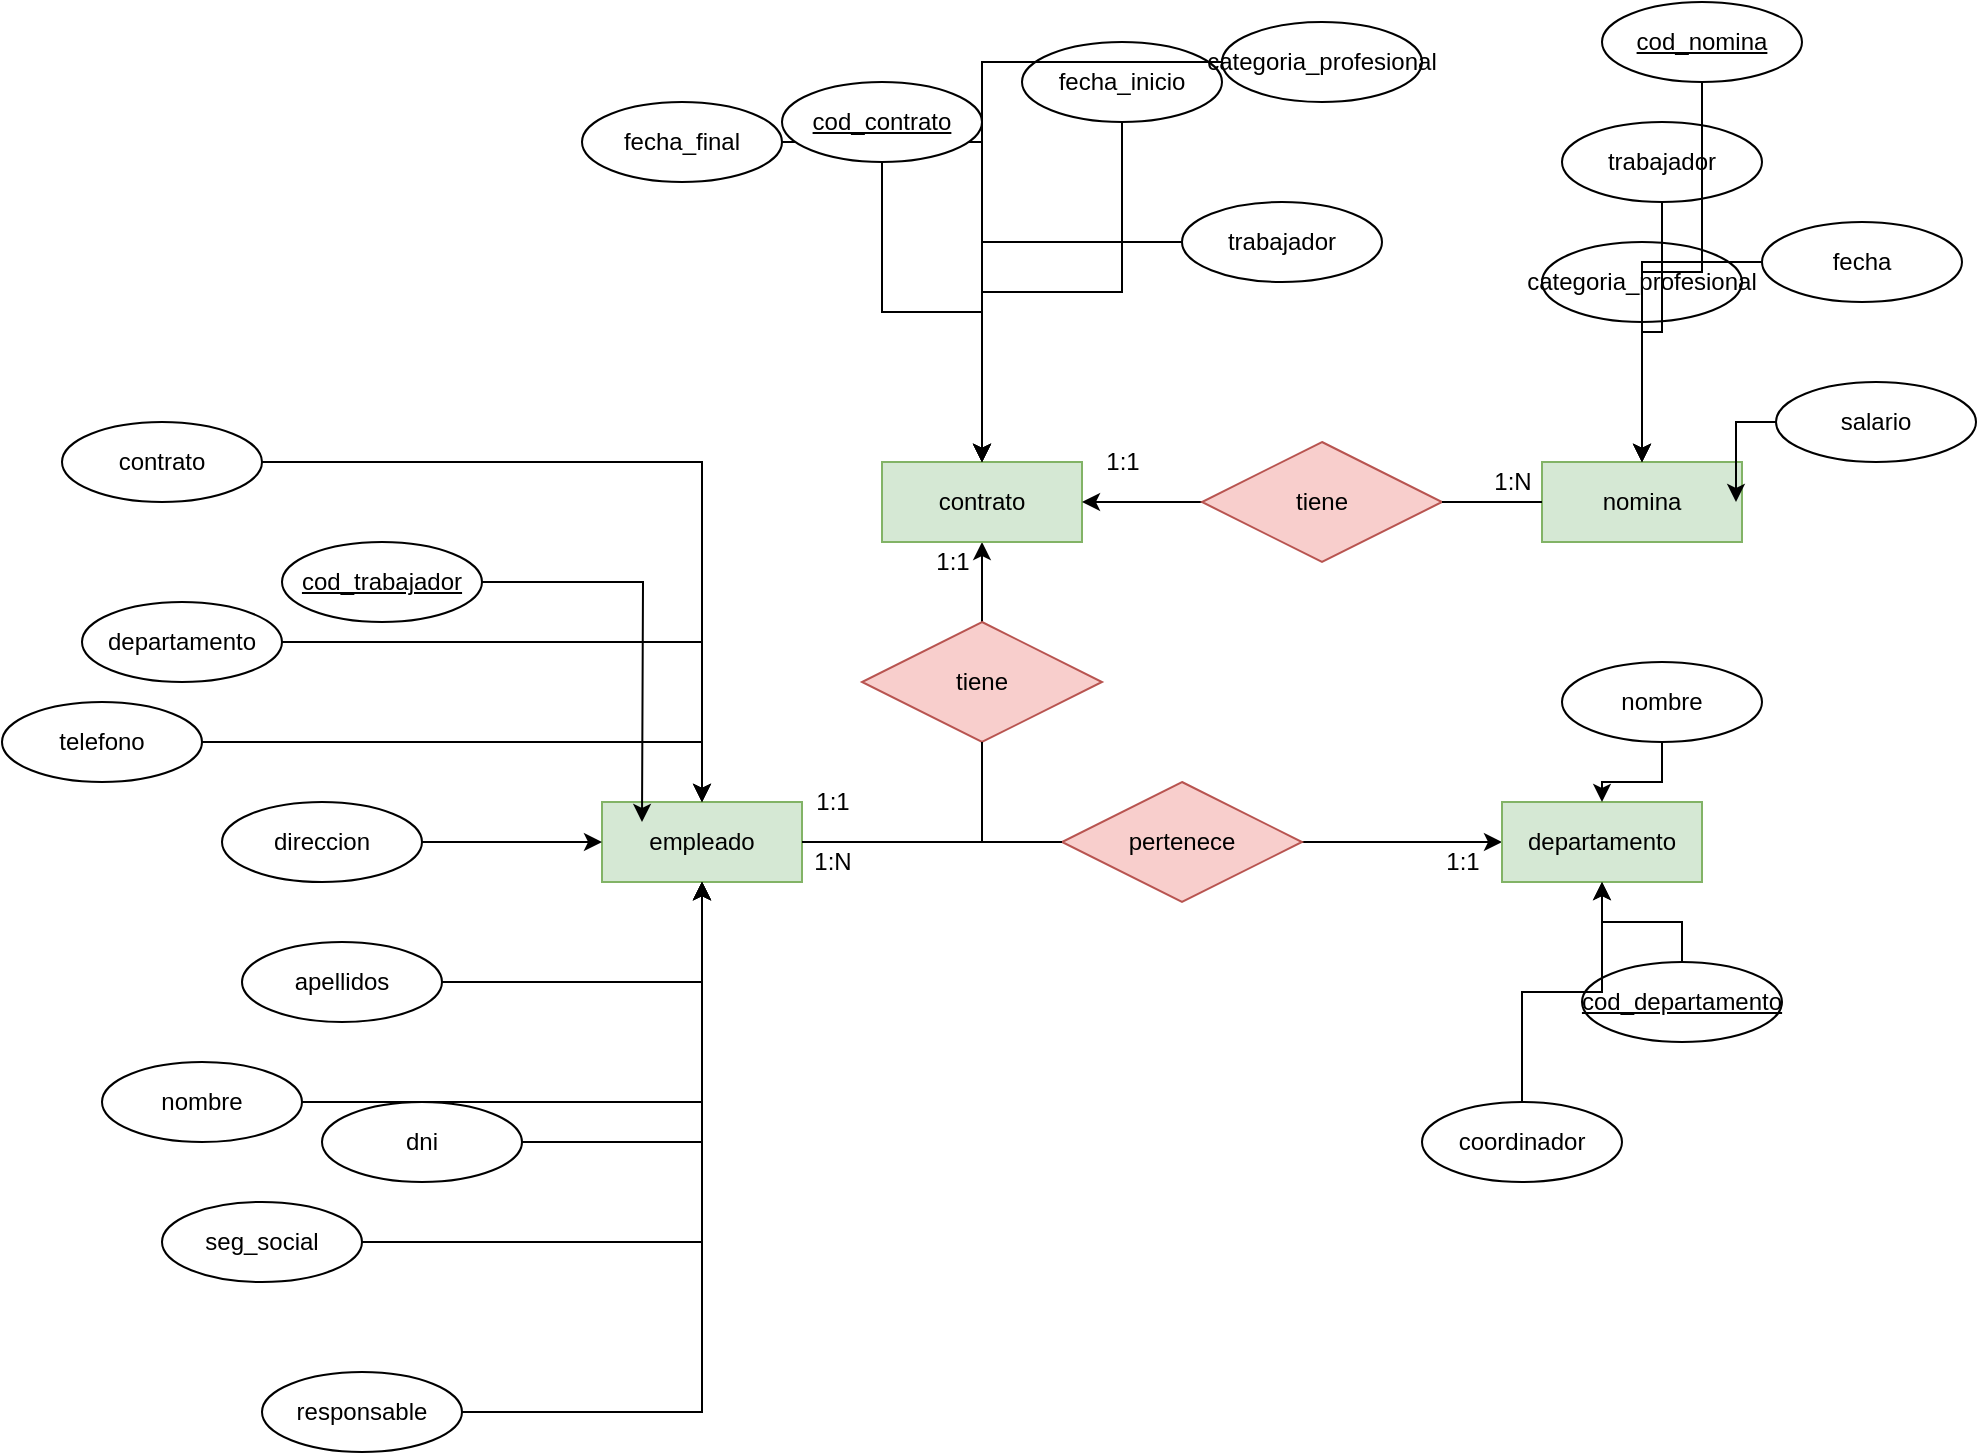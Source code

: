 <mxfile version="15.4.0" type="device"><diagram id="7qSh0JmS_cJj7FfcqAVE" name="Página-1"><mxGraphModel dx="2310" dy="2036" grid="1" gridSize="10" guides="1" tooltips="1" connect="1" arrows="1" fold="1" page="1" pageScale="1" pageWidth="827" pageHeight="1169" math="0" shadow="0"><root><mxCell id="0"/><mxCell id="1" parent="0"/><mxCell id="eDiraQFEqUQqVQUS4tYa-39" style="edgeStyle=orthogonalEdgeStyle;rounded=0;orthogonalLoop=1;jettySize=auto;html=1;startArrow=none;" edge="1" parent="1" source="eDiraQFEqUQqVQUS4tYa-40" target="eDiraQFEqUQqVQUS4tYa-27"><mxGeometry relative="1" as="geometry"/></mxCell><mxCell id="eDiraQFEqUQqVQUS4tYa-45" style="edgeStyle=orthogonalEdgeStyle;rounded=0;orthogonalLoop=1;jettySize=auto;html=1;startArrow=none;" edge="1" parent="1" source="eDiraQFEqUQqVQUS4tYa-46" target="eDiraQFEqUQqVQUS4tYa-2"><mxGeometry relative="1" as="geometry"/></mxCell><mxCell id="eDiraQFEqUQqVQUS4tYa-1" value="empleado" style="whiteSpace=wrap;html=1;align=center;fillColor=#d5e8d4;strokeColor=#82b366;" vertex="1" parent="1"><mxGeometry x="140" y="280" width="100" height="40" as="geometry"/></mxCell><mxCell id="eDiraQFEqUQqVQUS4tYa-2" value="departamento" style="whiteSpace=wrap;html=1;align=center;fillColor=#d5e8d4;strokeColor=#82b366;" vertex="1" parent="1"><mxGeometry x="590" y="280" width="100" height="40" as="geometry"/></mxCell><mxCell id="eDiraQFEqUQqVQUS4tYa-11" style="edgeStyle=orthogonalEdgeStyle;rounded=0;orthogonalLoop=1;jettySize=auto;html=1;" edge="1" parent="1" source="eDiraQFEqUQqVQUS4tYa-3" target="eDiraQFEqUQqVQUS4tYa-1"><mxGeometry relative="1" as="geometry"/></mxCell><mxCell id="eDiraQFEqUQqVQUS4tYa-3" value="dni" style="ellipse;whiteSpace=wrap;html=1;align=center;" vertex="1" parent="1"><mxGeometry y="430" width="100" height="40" as="geometry"/></mxCell><mxCell id="eDiraQFEqUQqVQUS4tYa-18" style="edgeStyle=orthogonalEdgeStyle;rounded=0;orthogonalLoop=1;jettySize=auto;html=1;" edge="1" parent="1" source="eDiraQFEqUQqVQUS4tYa-4" target="eDiraQFEqUQqVQUS4tYa-1"><mxGeometry relative="1" as="geometry"/></mxCell><mxCell id="eDiraQFEqUQqVQUS4tYa-4" value="seg_social" style="ellipse;whiteSpace=wrap;html=1;align=center;" vertex="1" parent="1"><mxGeometry x="-80" y="480" width="100" height="40" as="geometry"/></mxCell><mxCell id="eDiraQFEqUQqVQUS4tYa-12" style="edgeStyle=orthogonalEdgeStyle;rounded=0;orthogonalLoop=1;jettySize=auto;html=1;" edge="1" parent="1" source="eDiraQFEqUQqVQUS4tYa-5" target="eDiraQFEqUQqVQUS4tYa-1"><mxGeometry relative="1" as="geometry"/></mxCell><mxCell id="eDiraQFEqUQqVQUS4tYa-5" value="nombre" style="ellipse;whiteSpace=wrap;html=1;align=center;" vertex="1" parent="1"><mxGeometry x="-110" y="410" width="100" height="40" as="geometry"/></mxCell><mxCell id="eDiraQFEqUQqVQUS4tYa-13" style="edgeStyle=orthogonalEdgeStyle;rounded=0;orthogonalLoop=1;jettySize=auto;html=1;" edge="1" parent="1" source="eDiraQFEqUQqVQUS4tYa-6" target="eDiraQFEqUQqVQUS4tYa-1"><mxGeometry relative="1" as="geometry"/></mxCell><mxCell id="eDiraQFEqUQqVQUS4tYa-6" value="apellidos" style="ellipse;whiteSpace=wrap;html=1;align=center;" vertex="1" parent="1"><mxGeometry x="-40" y="350" width="100" height="40" as="geometry"/></mxCell><mxCell id="eDiraQFEqUQqVQUS4tYa-17" style="edgeStyle=orthogonalEdgeStyle;rounded=0;orthogonalLoop=1;jettySize=auto;html=1;" edge="1" parent="1" source="eDiraQFEqUQqVQUS4tYa-7"><mxGeometry relative="1" as="geometry"><mxPoint x="160" y="290" as="targetPoint"/></mxGeometry></mxCell><mxCell id="eDiraQFEqUQqVQUS4tYa-7" value="&lt;u&gt;cod_trabajador&lt;/u&gt;" style="ellipse;whiteSpace=wrap;html=1;align=center;" vertex="1" parent="1"><mxGeometry x="-20" y="150" width="100" height="40" as="geometry"/></mxCell><mxCell id="eDiraQFEqUQqVQUS4tYa-14" style="edgeStyle=orthogonalEdgeStyle;rounded=0;orthogonalLoop=1;jettySize=auto;html=1;" edge="1" parent="1" source="eDiraQFEqUQqVQUS4tYa-8" target="eDiraQFEqUQqVQUS4tYa-1"><mxGeometry relative="1" as="geometry"/></mxCell><mxCell id="eDiraQFEqUQqVQUS4tYa-8" value="direccion" style="ellipse;whiteSpace=wrap;html=1;align=center;" vertex="1" parent="1"><mxGeometry x="-50" y="280" width="100" height="40" as="geometry"/></mxCell><mxCell id="eDiraQFEqUQqVQUS4tYa-15" style="edgeStyle=orthogonalEdgeStyle;rounded=0;orthogonalLoop=1;jettySize=auto;html=1;" edge="1" parent="1" source="eDiraQFEqUQqVQUS4tYa-9" target="eDiraQFEqUQqVQUS4tYa-1"><mxGeometry relative="1" as="geometry"/></mxCell><mxCell id="eDiraQFEqUQqVQUS4tYa-9" value="telefono" style="ellipse;whiteSpace=wrap;html=1;align=center;" vertex="1" parent="1"><mxGeometry x="-160" y="230" width="100" height="40" as="geometry"/></mxCell><mxCell id="eDiraQFEqUQqVQUS4tYa-16" style="edgeStyle=orthogonalEdgeStyle;rounded=0;orthogonalLoop=1;jettySize=auto;html=1;" edge="1" parent="1" source="eDiraQFEqUQqVQUS4tYa-10" target="eDiraQFEqUQqVQUS4tYa-1"><mxGeometry relative="1" as="geometry"/></mxCell><mxCell id="eDiraQFEqUQqVQUS4tYa-10" value="departamento" style="ellipse;whiteSpace=wrap;html=1;align=center;" vertex="1" parent="1"><mxGeometry x="-120" y="180" width="100" height="40" as="geometry"/></mxCell><mxCell id="eDiraQFEqUQqVQUS4tYa-21" style="edgeStyle=orthogonalEdgeStyle;rounded=0;orthogonalLoop=1;jettySize=auto;html=1;" edge="1" parent="1" source="eDiraQFEqUQqVQUS4tYa-19" target="eDiraQFEqUQqVQUS4tYa-2"><mxGeometry relative="1" as="geometry"/></mxCell><mxCell id="eDiraQFEqUQqVQUS4tYa-19" value="&lt;u&gt;cod_departamento&lt;/u&gt;" style="ellipse;whiteSpace=wrap;html=1;align=center;" vertex="1" parent="1"><mxGeometry x="630" y="360" width="100" height="40" as="geometry"/></mxCell><mxCell id="eDiraQFEqUQqVQUS4tYa-22" style="edgeStyle=orthogonalEdgeStyle;rounded=0;orthogonalLoop=1;jettySize=auto;html=1;" edge="1" parent="1" source="eDiraQFEqUQqVQUS4tYa-20" target="eDiraQFEqUQqVQUS4tYa-2"><mxGeometry relative="1" as="geometry"/></mxCell><mxCell id="eDiraQFEqUQqVQUS4tYa-20" value="nombre" style="ellipse;whiteSpace=wrap;html=1;align=center;" vertex="1" parent="1"><mxGeometry x="620" y="210" width="100" height="40" as="geometry"/></mxCell><mxCell id="eDiraQFEqUQqVQUS4tYa-24" style="edgeStyle=orthogonalEdgeStyle;rounded=0;orthogonalLoop=1;jettySize=auto;html=1;" edge="1" parent="1" source="eDiraQFEqUQqVQUS4tYa-23" target="eDiraQFEqUQqVQUS4tYa-1"><mxGeometry relative="1" as="geometry"/></mxCell><mxCell id="eDiraQFEqUQqVQUS4tYa-23" value="responsable" style="ellipse;whiteSpace=wrap;html=1;align=center;" vertex="1" parent="1"><mxGeometry x="-30" y="565" width="100" height="40" as="geometry"/></mxCell><mxCell id="eDiraQFEqUQqVQUS4tYa-26" style="edgeStyle=orthogonalEdgeStyle;rounded=0;orthogonalLoop=1;jettySize=auto;html=1;" edge="1" parent="1" source="eDiraQFEqUQqVQUS4tYa-25" target="eDiraQFEqUQqVQUS4tYa-2"><mxGeometry relative="1" as="geometry"/></mxCell><mxCell id="eDiraQFEqUQqVQUS4tYa-25" value="coordinador" style="ellipse;whiteSpace=wrap;html=1;align=center;" vertex="1" parent="1"><mxGeometry x="550" y="430" width="100" height="40" as="geometry"/></mxCell><mxCell id="eDiraQFEqUQqVQUS4tYa-27" value="contrato" style="whiteSpace=wrap;html=1;align=center;fillColor=#d5e8d4;strokeColor=#82b366;" vertex="1" parent="1"><mxGeometry x="280" y="110" width="100" height="40" as="geometry"/></mxCell><mxCell id="eDiraQFEqUQqVQUS4tYa-37" style="edgeStyle=orthogonalEdgeStyle;rounded=0;orthogonalLoop=1;jettySize=auto;html=1;" edge="1" parent="1" source="eDiraQFEqUQqVQUS4tYa-28" target="eDiraQFEqUQqVQUS4tYa-27"><mxGeometry relative="1" as="geometry"/></mxCell><mxCell id="eDiraQFEqUQqVQUS4tYa-28" value="fecha_inicio" style="ellipse;whiteSpace=wrap;html=1;align=center;" vertex="1" parent="1"><mxGeometry x="350" y="-100" width="100" height="40" as="geometry"/></mxCell><mxCell id="eDiraQFEqUQqVQUS4tYa-34" style="edgeStyle=orthogonalEdgeStyle;rounded=0;orthogonalLoop=1;jettySize=auto;html=1;" edge="1" parent="1" source="eDiraQFEqUQqVQUS4tYa-29" target="eDiraQFEqUQqVQUS4tYa-27"><mxGeometry relative="1" as="geometry"/></mxCell><mxCell id="eDiraQFEqUQqVQUS4tYa-29" value="fecha_final" style="ellipse;whiteSpace=wrap;html=1;align=center;" vertex="1" parent="1"><mxGeometry x="130" y="-70" width="100" height="40" as="geometry"/></mxCell><mxCell id="eDiraQFEqUQqVQUS4tYa-38" style="edgeStyle=orthogonalEdgeStyle;rounded=0;orthogonalLoop=1;jettySize=auto;html=1;" edge="1" parent="1" source="eDiraQFEqUQqVQUS4tYa-30" target="eDiraQFEqUQqVQUS4tYa-27"><mxGeometry relative="1" as="geometry"/></mxCell><mxCell id="eDiraQFEqUQqVQUS4tYa-30" value="categoria_profesional" style="ellipse;whiteSpace=wrap;html=1;align=center;" vertex="1" parent="1"><mxGeometry x="450" y="-110" width="100" height="40" as="geometry"/></mxCell><mxCell id="eDiraQFEqUQqVQUS4tYa-36" style="edgeStyle=orthogonalEdgeStyle;rounded=0;orthogonalLoop=1;jettySize=auto;html=1;" edge="1" parent="1" source="eDiraQFEqUQqVQUS4tYa-31" target="eDiraQFEqUQqVQUS4tYa-27"><mxGeometry relative="1" as="geometry"/></mxCell><mxCell id="eDiraQFEqUQqVQUS4tYa-31" value="&lt;u&gt;cod_contrato&lt;/u&gt;" style="ellipse;whiteSpace=wrap;html=1;align=center;" vertex="1" parent="1"><mxGeometry x="230" y="-80" width="100" height="40" as="geometry"/></mxCell><mxCell id="eDiraQFEqUQqVQUS4tYa-33" style="edgeStyle=orthogonalEdgeStyle;rounded=0;orthogonalLoop=1;jettySize=auto;html=1;" edge="1" parent="1" source="eDiraQFEqUQqVQUS4tYa-32" target="eDiraQFEqUQqVQUS4tYa-1"><mxGeometry relative="1" as="geometry"/></mxCell><mxCell id="eDiraQFEqUQqVQUS4tYa-32" value="contrato" style="ellipse;whiteSpace=wrap;html=1;align=center;" vertex="1" parent="1"><mxGeometry x="-130" y="90" width="100" height="40" as="geometry"/></mxCell><mxCell id="eDiraQFEqUQqVQUS4tYa-40" value="tiene" style="shape=rhombus;perimeter=rhombusPerimeter;whiteSpace=wrap;html=1;align=center;fillColor=#f8cecc;strokeColor=#b85450;" vertex="1" parent="1"><mxGeometry x="270" y="190" width="120" height="60" as="geometry"/></mxCell><mxCell id="eDiraQFEqUQqVQUS4tYa-41" value="" style="edgeStyle=orthogonalEdgeStyle;rounded=0;orthogonalLoop=1;jettySize=auto;html=1;endArrow=none;" edge="1" parent="1" source="eDiraQFEqUQqVQUS4tYa-1" target="eDiraQFEqUQqVQUS4tYa-40"><mxGeometry relative="1" as="geometry"><mxPoint x="240" y="300" as="sourcePoint"/><mxPoint x="330" y="150" as="targetPoint"/></mxGeometry></mxCell><mxCell id="eDiraQFEqUQqVQUS4tYa-42" value="1:1" style="text;html=1;resizable=0;autosize=1;align=center;verticalAlign=middle;points=[];fillColor=none;strokeColor=none;rounded=0;" vertex="1" parent="1"><mxGeometry x="300" y="150" width="30" height="20" as="geometry"/></mxCell><mxCell id="eDiraQFEqUQqVQUS4tYa-43" value="1:1" style="text;html=1;resizable=0;autosize=1;align=center;verticalAlign=middle;points=[];fillColor=none;strokeColor=none;rounded=0;" vertex="1" parent="1"><mxGeometry x="240" y="270" width="30" height="20" as="geometry"/></mxCell><mxCell id="eDiraQFEqUQqVQUS4tYa-46" value="pertenece" style="shape=rhombus;perimeter=rhombusPerimeter;whiteSpace=wrap;html=1;align=center;fillColor=#f8cecc;strokeColor=#b85450;" vertex="1" parent="1"><mxGeometry x="370" y="270" width="120" height="60" as="geometry"/></mxCell><mxCell id="eDiraQFEqUQqVQUS4tYa-47" value="" style="edgeStyle=orthogonalEdgeStyle;rounded=0;orthogonalLoop=1;jettySize=auto;html=1;endArrow=none;" edge="1" parent="1" source="eDiraQFEqUQqVQUS4tYa-1" target="eDiraQFEqUQqVQUS4tYa-46"><mxGeometry relative="1" as="geometry"><mxPoint x="240" y="300" as="sourcePoint"/><mxPoint x="520" y="300" as="targetPoint"/></mxGeometry></mxCell><mxCell id="eDiraQFEqUQqVQUS4tYa-48" value="1:1" style="text;html=1;resizable=0;autosize=1;align=center;verticalAlign=middle;points=[];fillColor=none;strokeColor=none;rounded=0;" vertex="1" parent="1"><mxGeometry x="555" y="300" width="30" height="20" as="geometry"/></mxCell><mxCell id="eDiraQFEqUQqVQUS4tYa-49" value="1:N" style="text;html=1;resizable=0;autosize=1;align=center;verticalAlign=middle;points=[];fillColor=none;strokeColor=none;rounded=0;" vertex="1" parent="1"><mxGeometry x="240" y="300" width="30" height="20" as="geometry"/></mxCell><mxCell id="eDiraQFEqUQqVQUS4tYa-51" style="edgeStyle=orthogonalEdgeStyle;rounded=0;orthogonalLoop=1;jettySize=auto;html=1;" edge="1" parent="1" source="eDiraQFEqUQqVQUS4tYa-50" target="eDiraQFEqUQqVQUS4tYa-27"><mxGeometry relative="1" as="geometry"/></mxCell><mxCell id="eDiraQFEqUQqVQUS4tYa-50" value="trabajador" style="ellipse;whiteSpace=wrap;html=1;align=center;" vertex="1" parent="1"><mxGeometry x="430" y="-20" width="100" height="40" as="geometry"/></mxCell><mxCell id="eDiraQFEqUQqVQUS4tYa-53" style="edgeStyle=orthogonalEdgeStyle;rounded=0;orthogonalLoop=1;jettySize=auto;html=1;startArrow=none;" edge="1" parent="1" source="eDiraQFEqUQqVQUS4tYa-54" target="eDiraQFEqUQqVQUS4tYa-27"><mxGeometry relative="1" as="geometry"/></mxCell><mxCell id="eDiraQFEqUQqVQUS4tYa-52" value="nomina" style="whiteSpace=wrap;html=1;align=center;fillColor=#d5e8d4;strokeColor=#82b366;" vertex="1" parent="1"><mxGeometry x="610" y="110" width="100" height="40" as="geometry"/></mxCell><mxCell id="eDiraQFEqUQqVQUS4tYa-54" value="tiene" style="shape=rhombus;perimeter=rhombusPerimeter;whiteSpace=wrap;html=1;align=center;fillColor=#f8cecc;strokeColor=#b85450;" vertex="1" parent="1"><mxGeometry x="440" y="100" width="120" height="60" as="geometry"/></mxCell><mxCell id="eDiraQFEqUQqVQUS4tYa-55" value="" style="edgeStyle=orthogonalEdgeStyle;rounded=0;orthogonalLoop=1;jettySize=auto;html=1;endArrow=none;" edge="1" parent="1" source="eDiraQFEqUQqVQUS4tYa-52" target="eDiraQFEqUQqVQUS4tYa-54"><mxGeometry relative="1" as="geometry"><mxPoint x="555" y="130" as="sourcePoint"/><mxPoint x="380" y="130" as="targetPoint"/></mxGeometry></mxCell><mxCell id="eDiraQFEqUQqVQUS4tYa-73" style="edgeStyle=orthogonalEdgeStyle;rounded=0;orthogonalLoop=1;jettySize=auto;html=1;" edge="1" parent="1" source="eDiraQFEqUQqVQUS4tYa-57" target="eDiraQFEqUQqVQUS4tYa-52"><mxGeometry relative="1" as="geometry"/></mxCell><mxCell id="eDiraQFEqUQqVQUS4tYa-57" value="salario" style="ellipse;whiteSpace=wrap;html=1;align=center;" vertex="1" parent="1"><mxGeometry x="727" y="70" width="100" height="40" as="geometry"/></mxCell><mxCell id="eDiraQFEqUQqVQUS4tYa-64" style="edgeStyle=orthogonalEdgeStyle;rounded=0;orthogonalLoop=1;jettySize=auto;html=1;" edge="1" parent="1" source="eDiraQFEqUQqVQUS4tYa-60" target="eDiraQFEqUQqVQUS4tYa-52"><mxGeometry relative="1" as="geometry"/></mxCell><mxCell id="eDiraQFEqUQqVQUS4tYa-60" value="categoria_profesional" style="ellipse;whiteSpace=wrap;html=1;align=center;" vertex="1" parent="1"><mxGeometry x="610" width="100" height="40" as="geometry"/></mxCell><mxCell id="eDiraQFEqUQqVQUS4tYa-66" style="edgeStyle=orthogonalEdgeStyle;rounded=0;orthogonalLoop=1;jettySize=auto;html=1;" edge="1" parent="1" source="eDiraQFEqUQqVQUS4tYa-61" target="eDiraQFEqUQqVQUS4tYa-52"><mxGeometry relative="1" as="geometry"/></mxCell><mxCell id="eDiraQFEqUQqVQUS4tYa-61" value="trabajador" style="ellipse;whiteSpace=wrap;html=1;align=center;" vertex="1" parent="1"><mxGeometry x="620" y="-60" width="100" height="40" as="geometry"/></mxCell><mxCell id="eDiraQFEqUQqVQUS4tYa-65" style="edgeStyle=orthogonalEdgeStyle;rounded=0;orthogonalLoop=1;jettySize=auto;html=1;" edge="1" parent="1" source="eDiraQFEqUQqVQUS4tYa-62" target="eDiraQFEqUQqVQUS4tYa-52"><mxGeometry relative="1" as="geometry"/></mxCell><mxCell id="eDiraQFEqUQqVQUS4tYa-62" value="fecha" style="ellipse;whiteSpace=wrap;html=1;align=center;" vertex="1" parent="1"><mxGeometry x="720" y="-10" width="100" height="40" as="geometry"/></mxCell><mxCell id="eDiraQFEqUQqVQUS4tYa-67" value="1:1" style="text;html=1;resizable=0;autosize=1;align=center;verticalAlign=middle;points=[];fillColor=none;strokeColor=none;rounded=0;" vertex="1" parent="1"><mxGeometry x="385" y="100" width="30" height="20" as="geometry"/></mxCell><mxCell id="eDiraQFEqUQqVQUS4tYa-68" value="1:N" style="text;html=1;resizable=0;autosize=1;align=center;verticalAlign=middle;points=[];fillColor=none;strokeColor=none;rounded=0;" vertex="1" parent="1"><mxGeometry x="580" y="110" width="30" height="20" as="geometry"/></mxCell><mxCell id="eDiraQFEqUQqVQUS4tYa-71" style="edgeStyle=orthogonalEdgeStyle;rounded=0;orthogonalLoop=1;jettySize=auto;html=1;" edge="1" parent="1" source="eDiraQFEqUQqVQUS4tYa-70" target="eDiraQFEqUQqVQUS4tYa-52"><mxGeometry relative="1" as="geometry"/></mxCell><mxCell id="eDiraQFEqUQqVQUS4tYa-70" value="&lt;u&gt;cod_nomina&lt;/u&gt;" style="ellipse;whiteSpace=wrap;html=1;align=center;" vertex="1" parent="1"><mxGeometry x="640" y="-120" width="100" height="40" as="geometry"/></mxCell></root></mxGraphModel></diagram></mxfile>